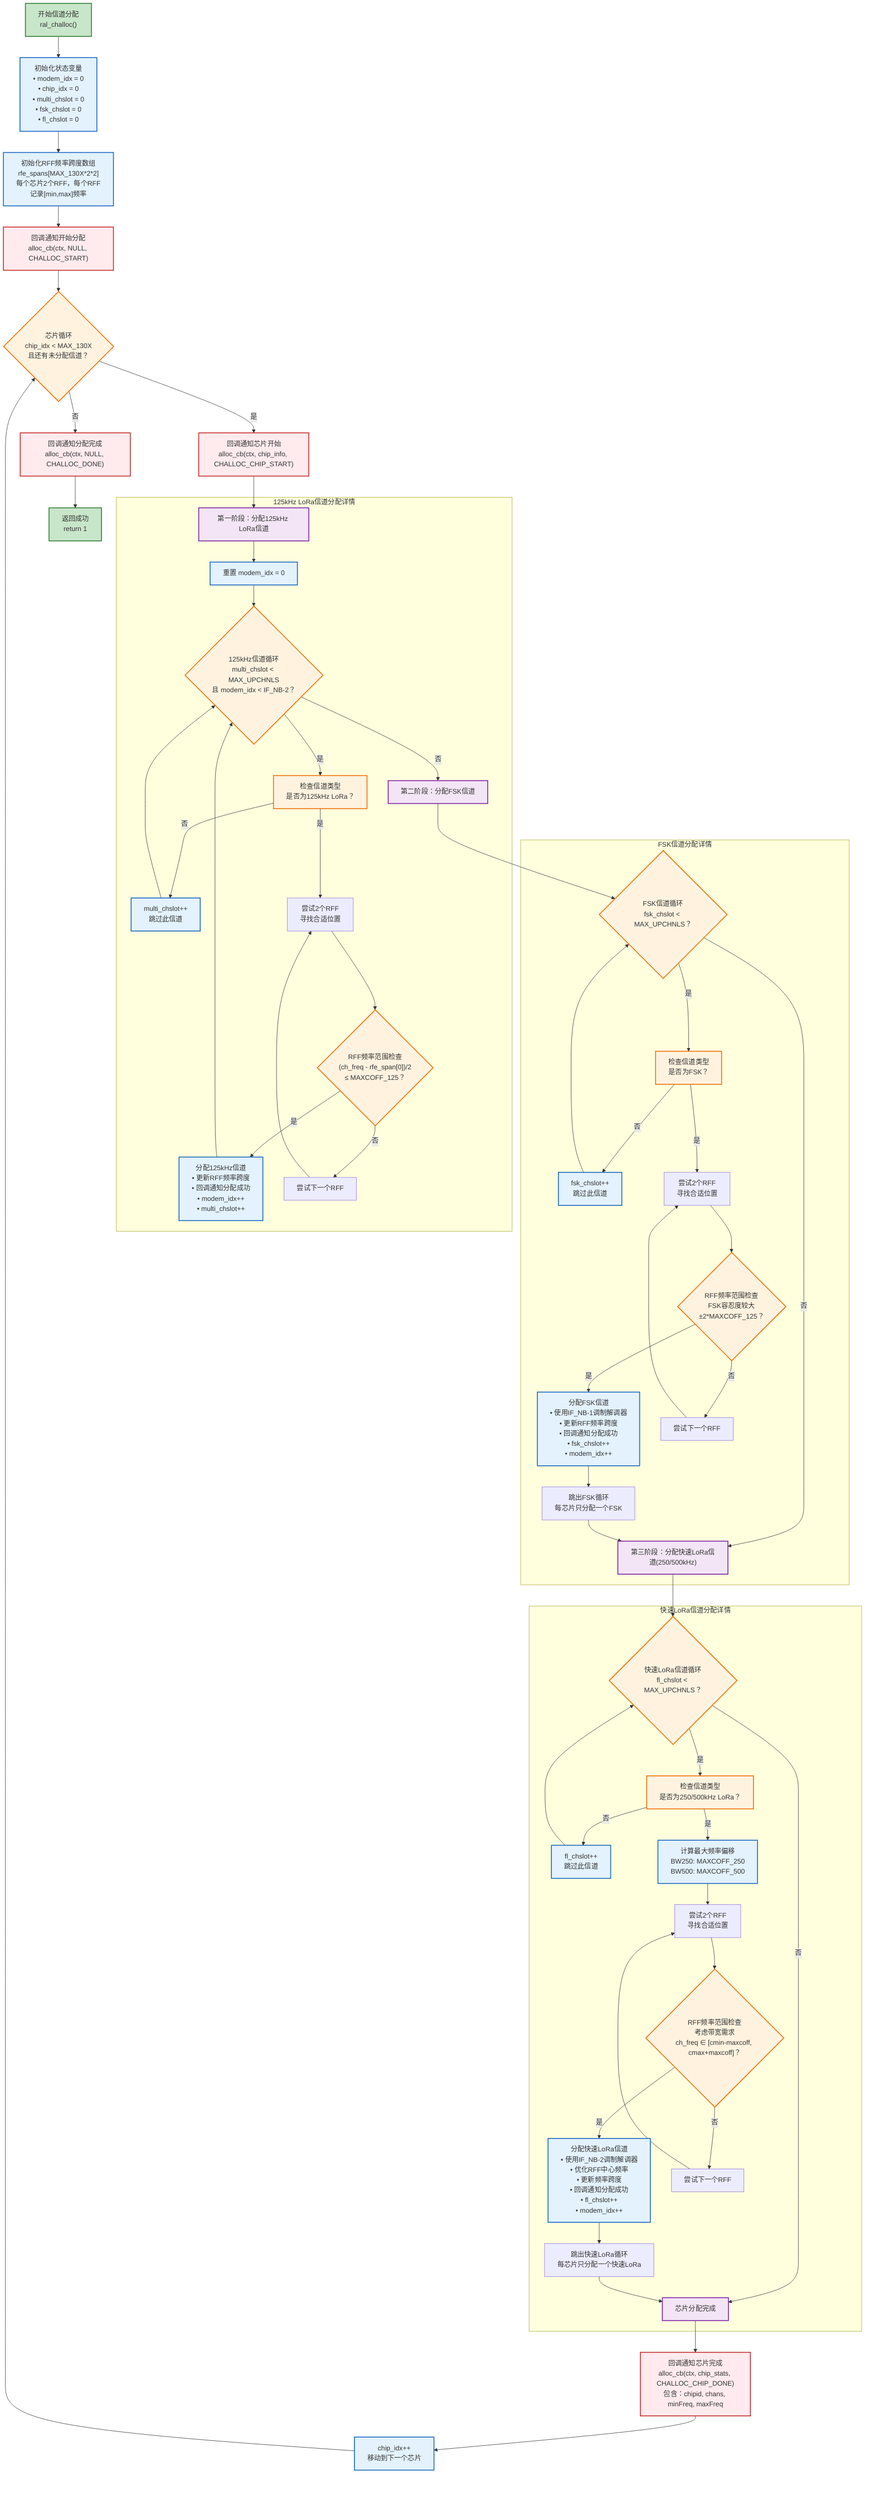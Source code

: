 flowchart TD
    START["开始信道分配<br/>ral_challoc()"] --> INIT["初始化状态变量<br/>• modem_idx = 0<br/>• chip_idx = 0<br/>• multi_chslot = 0<br/>• fsk_chslot = 0<br/>• fl_chslot = 0"]
    
    INIT --> INIT_RFE["初始化RFF频率跨度数组<br/>rfe_spans[MAX_130X*2*2]<br/>每个芯片2个RFF，每个RFF记录[min,max]频率"]
    
    INIT_RFE --> CALLBACK_START["回调通知开始分配<br/>alloc_cb(ctx, NULL, CHALLOC_START)"]
    
    CALLBACK_START --> CHIP_LOOP{"芯片循环<br/>chip_idx < MAX_130X<br/>且还有未分配信道？"}
    
    CHIP_LOOP -->|是| CALLBACK_CHIP_START["回调通知芯片开始<br/>alloc_cb(ctx, chip_info, CHALLOC_CHIP_START)"]
    
    CALLBACK_CHIP_START --> PHASE1["第一阶段：分配125kHz LoRa信道"]
    
    subgraph PHASE1_DETAIL ["125kHz LoRa信道分配详情"]
        PHASE1 --> RESET_MODEM["重置 modem_idx = 0"]
        RESET_MODEM --> LORA125_LOOP{"125kHz信道循环<br/>multi_chslot < MAX_UPCHNLS<br/>且 modem_idx < IF_NB-2？"}
        
        LORA125_LOOP -->|是| CHECK_125["检查信道类型<br/>是否为125kHz LoRa？"]
        CHECK_125 -->|否| SKIP_125["multi_chslot++<br/>跳过此信道"]
        SKIP_125 --> LORA125_LOOP
        
        CHECK_125 -->|是| TRY_RFF_125["尝试2个RFF<br/>寻找合适位置"]
        TRY_RFF_125 --> CHECK_RFF_125{"RFF频率范围检查<br/>(ch_freq - rfe_span[0])/2<br/>≤ MAXCOFF_125？"}
        
        CHECK_RFF_125 -->|是| ALLOC_125["分配125kHz信道<br/>• 更新RFF频率跨度<br/>• 回调通知分配成功<br/>• modem_idx++<br/>• multi_chslot++"]
        CHECK_RFF_125 -->|否| NEXT_RFF_125["尝试下一个RFF"]
        NEXT_RFF_125 --> TRY_RFF_125
        
        ALLOC_125 --> LORA125_LOOP
        LORA125_LOOP -->|否| PHASE2
    end
    
    PHASE2["第二阶段：分配FSK信道"]
    
    subgraph PHASE2_DETAIL ["FSK信道分配详情"]
        PHASE2 --> FSK_LOOP{"FSK信道循环<br/>fsk_chslot < MAX_UPCHNLS？"}
        
        FSK_LOOP -->|是| CHECK_FSK["检查信道类型<br/>是否为FSK？"]
        CHECK_FSK -->|否| SKIP_FSK["fsk_chslot++<br/>跳过此信道"]
        SKIP_FSK --> FSK_LOOP
        
        CHECK_FSK -->|是| TRY_RFF_FSK["尝试2个RFF<br/>寻找合适位置"]
        TRY_RFF_FSK --> CHECK_RFF_FSK{"RFF频率范围检查<br/>FSK容忍度较大<br/>±2*MAXCOFF_125？"}
        
        CHECK_RFF_FSK -->|是| ALLOC_FSK["分配FSK信道<br/>• 使用IF_NB-1调制解调器<br/>• 更新RFF频率跨度<br/>• 回调通知分配成功<br/>• fsk_chslot++<br/>• modem_idx++"]
        CHECK_RFF_FSK -->|否| NEXT_RFF_FSK["尝试下一个RFF"]
        NEXT_RFF_FSK --> TRY_RFF_FSK
        
        ALLOC_FSK --> FSK_BREAK["跳出FSK循环<br/>每芯片只分配一个FSK"]
        FSK_LOOP -->|否| PHASE3
        FSK_BREAK --> PHASE3
    end
    
    PHASE3["第三阶段：分配快速LoRa信道(250/500kHz)"]
    
    subgraph PHASE3_DETAIL ["快速LoRa信道分配详情"]
        PHASE3 --> FL_LOOP{"快速LoRa信道循环<br/>fl_chslot < MAX_UPCHNLS？"}
        
        FL_LOOP -->|是| CHECK_FL["检查信道类型<br/>是否为250/500kHz LoRa？"]
        CHECK_FL -->|否| SKIP_FL["fl_chslot++<br/>跳过此信道"]
        SKIP_FL --> FL_LOOP
        
        CHECK_FL -->|是| CALC_MAXCOFF["计算最大频率偏移<br/>BW250: MAXCOFF_250<br/>BW500: MAXCOFF_500"]
        CALC_MAXCOFF --> TRY_RFF_FL["尝试2个RFF<br/>寻找合适位置"]
        TRY_RFF_FL --> CHECK_RFF_FL{"RFF频率范围检查<br/>考虑带宽需求<br/>ch_freq ∈ [cmin-maxcoff, cmax+maxcoff]？"}
        
        CHECK_RFF_FL -->|是| ALLOC_FL["分配快速LoRa信道<br/>• 使用IF_NB-2调制解调器<br/>• 优化RFF中心频率<br/>• 更新频率跨度<br/>• 回调通知分配成功<br/>• fl_chslot++<br/>• modem_idx++"]
        CHECK_RFF_FL -->|否| NEXT_RFF_FL["尝试下一个RFF"]
        NEXT_RFF_FL --> TRY_RFF_FL
        
        ALLOC_FL --> FL_BREAK["跳出快速LoRa循环<br/>每芯片只分配一个快速LoRa"]
        FL_LOOP -->|否| CHIP_DONE
        FL_BREAK --> CHIP_DONE
    end
    
    CHIP_DONE["芯片分配完成"] --> CALLBACK_CHIP_DONE["回调通知芯片完成<br/>alloc_cb(ctx, chip_stats, CHALLOC_CHIP_DONE)<br/>包含：chipid, chans, minFreq, maxFreq"]
    
    CALLBACK_CHIP_DONE --> NEXT_CHIP["chip_idx++<br/>移动到下一个芯片"]
    NEXT_CHIP --> CHIP_LOOP
    
    CHIP_LOOP -->|否| CALLBACK_DONE["回调通知分配完成<br/>alloc_cb(ctx, NULL, CHALLOC_DONE)"]
    
    CALLBACK_DONE --> RETURN["返回成功<br/>return 1"]
    
    %% 样式定义
    classDef startEnd fill:#c8e6c9,stroke:#2e7d32,stroke-width:2px
    classDef process fill:#e3f2fd,stroke:#1565c0,stroke-width:2px
    classDef decision fill:#fff3e0,stroke:#ef6c00,stroke-width:2px
    classDef phase fill:#f3e5f5,stroke:#7b1fa2,stroke-width:2px
    classDef callback fill:#ffebee,stroke:#c62828,stroke-width:2px
    
    class START,RETURN startEnd
    class INIT,INIT_RFE,RESET_MODEM,ALLOC_125,ALLOC_FSK,ALLOC_FL,CALC_MAXCOFF,NEXT_CHIP,SKIP_125,SKIP_FSK,SKIP_FL process
    class CHIP_LOOP,LORA125_LOOP,CHECK_125,CHECK_RFF_125,FSK_LOOP,CHECK_FSK,CHECK_RFF_FSK,FL_LOOP,CHECK_FL,CHECK_RFF_FL decision
    class PHASE1,PHASE2,PHASE3,CHIP_DONE phase
    class CALLBACK_START,CALLBACK_CHIP_START,CALLBACK_CHIP_DONE,CALLBACK_DONE callback